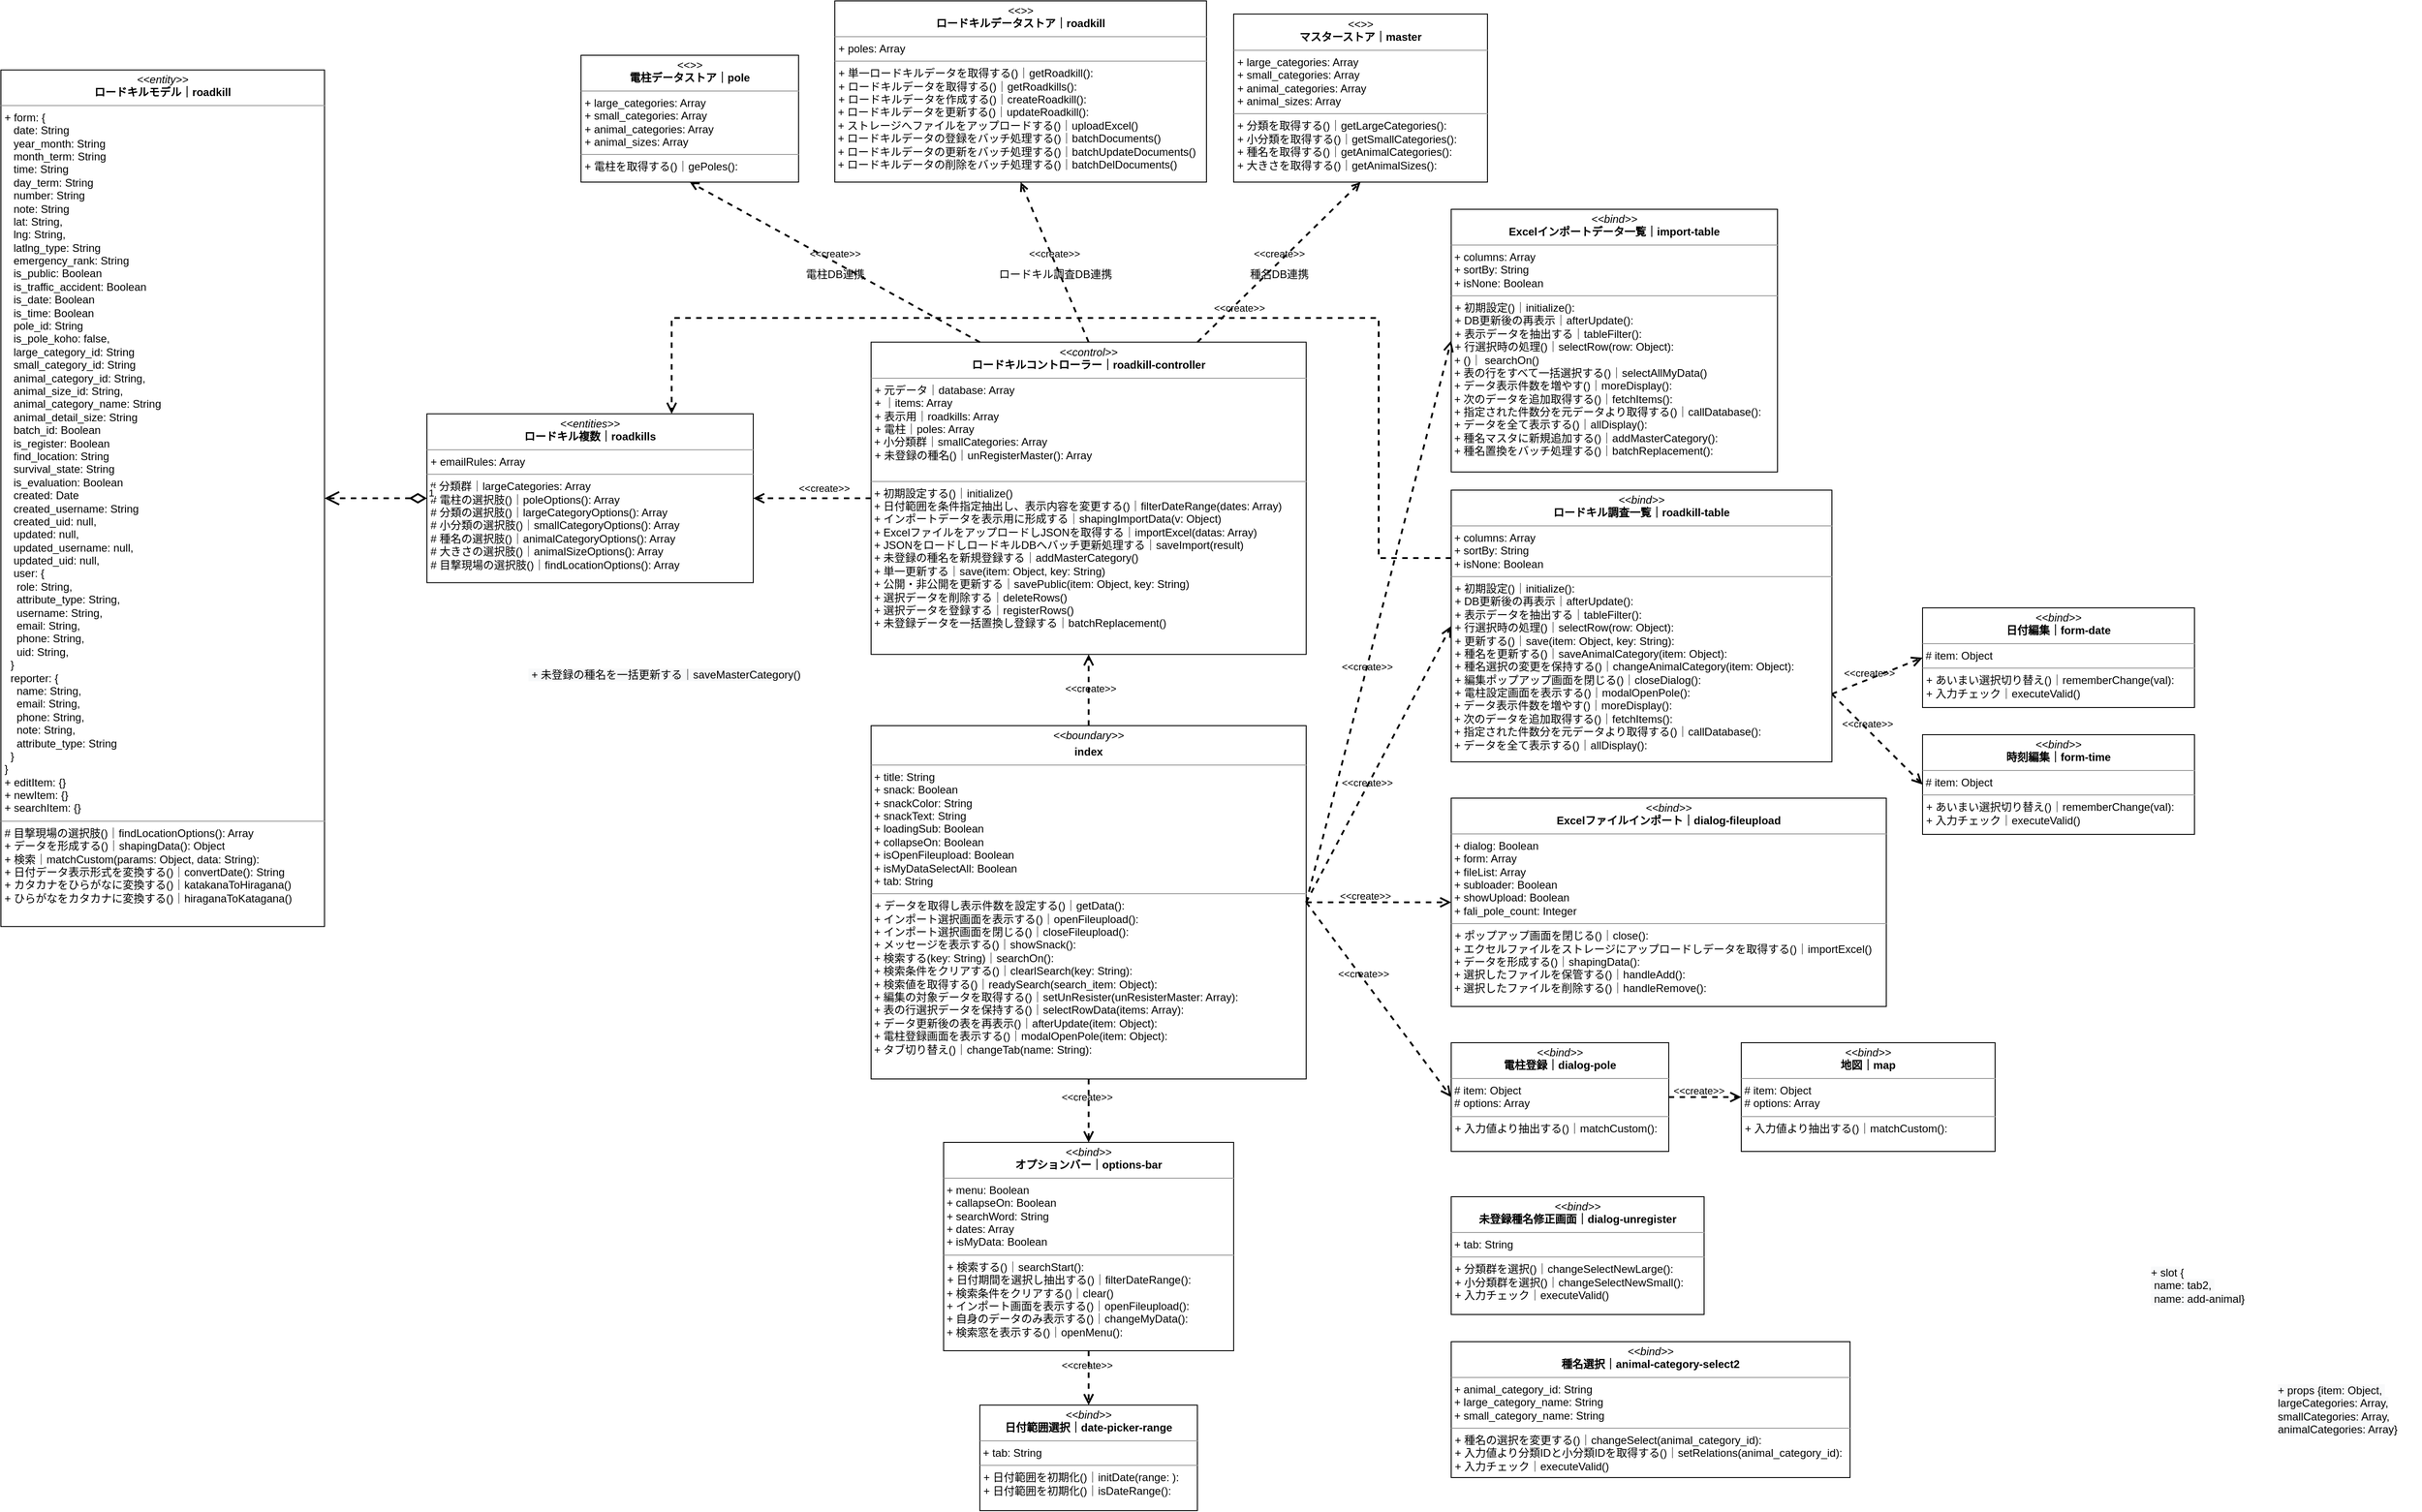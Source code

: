 <mxfile version="20.5.3" type="github">
  <diagram id="zyart6CyCgwCbj-dB3mO" name="ページ1">
    <mxGraphModel dx="2772" dy="4436" grid="1" gridSize="10" guides="1" tooltips="1" connect="1" arrows="1" fold="1" page="1" pageScale="1" pageWidth="1654" pageHeight="1169" math="0" shadow="0">
      <root>
        <mxCell id="0" />
        <mxCell id="1" parent="0" />
        <mxCell id="S_mowEQjYaKNZHytIynT-1" value="&lt;p style=&quot;margin:0px;margin-top:4px;text-align:center;&quot;&gt;&lt;i&gt;&amp;lt;&amp;lt;control&amp;gt;&amp;gt;&lt;/i&gt;&lt;br&gt;&lt;b&gt;ロードキルコントローラー｜roadkill-controller&lt;/b&gt;&lt;/p&gt;&lt;hr size=&quot;1&quot;&gt;&lt;p style=&quot;margin: 0px 0px 0px 4px;&quot;&gt;+ 元データ｜database: Array&lt;br&gt;&lt;/p&gt;&lt;p style=&quot;margin: 0px 0px 0px 4px;&quot;&gt;+ ｜items: Array&lt;br&gt;&lt;/p&gt;&lt;p style=&quot;margin: 0px 0px 0px 4px;&quot;&gt;+ 表示用｜roadkills: Array&lt;/p&gt;&lt;p style=&quot;margin: 0px 0px 0px 4px;&quot;&gt;+ 電柱｜poles: Array&lt;br&gt;&lt;/p&gt;&lt;div&gt;&lt;div&gt;&amp;nbsp;+ 小分類群｜smallCategories: Array&lt;/div&gt;&lt;/div&gt;&lt;p style=&quot;margin:0px;margin-left:4px;&quot;&gt;+ 未登録の種名()｜unRegisterMaster(): Array&lt;/p&gt;&lt;br&gt;&lt;div&gt;&lt;/div&gt;&lt;hr size=&quot;1&quot;&gt;&lt;p style=&quot;margin:0px;margin-left:4px;&quot;&gt;&lt;/p&gt;&amp;nbsp;&lt;span style=&quot;background-color: initial;&quot;&gt;+ 初期設定&lt;/span&gt;する()｜&lt;span style=&quot;background-color: initial;&quot;&gt;initialize()&lt;/span&gt;&lt;span style=&quot;background-color: initial;&quot;&gt;&lt;br&gt;&lt;/span&gt;&amp;nbsp;+ 日付範囲を条件指定抽出し、表示内容を変更する()｜&lt;span style=&quot;background-color: initial;&quot;&gt;filterDateRange(dates: Array)&lt;br&gt;&lt;/span&gt;&lt;span style=&quot;background-color: initial;&quot;&gt;&amp;nbsp;+ インポートデータを表示用に形成する｜shapingImportData(v: Object)&lt;br&gt;&lt;/span&gt;&amp;nbsp;+ ExcelファイルをアップロードしJSONを取得する｜importExcel(datas: Array)&lt;br&gt;&amp;nbsp;+ JSONをロードしロードキルDBへバッチ更新処理する｜saveImport(result)&lt;br&gt;&amp;nbsp;+ 未登録の種名を新規登録する｜addMasterCategory()&lt;br&gt;&amp;nbsp;+ 単一更新する｜save(item: Object, key: String)&lt;br&gt;&amp;nbsp;+ 公開・非公開を更新する｜savePublic(item: Object, key: String)&lt;br&gt;&amp;nbsp;+ 選択データを削除する｜deleteRows()&lt;br&gt;&amp;nbsp;+ 選択データを登録する｜registerRows()&lt;br&gt;&amp;nbsp;+ 未登録データを一括置換し登録する｜batchReplacement()" style="verticalAlign=top;align=left;overflow=fill;fontSize=12;fontFamily=Helvetica;html=1;" parent="1" vertex="1">
          <mxGeometry x="1120" y="-1903.31" width="480" height="344.63" as="geometry" />
        </mxCell>
        <mxCell id="S_mowEQjYaKNZHytIynT-2" value="&lt;p style=&quot;margin:0px;margin-top:4px;text-align:center;&quot;&gt;&lt;i&gt;&amp;lt;&amp;lt;entity&amp;gt;&amp;gt;&lt;/i&gt;&lt;br&gt;&lt;b&gt;ロードキルモデル｜roadkill&lt;/b&gt;&lt;/p&gt;&lt;hr size=&quot;1&quot;&gt;&lt;p style=&quot;margin:0px;margin-left:4px;&quot;&gt;&lt;span style=&quot;background-color: initial;&quot;&gt;+ form: {&amp;nbsp;&lt;/span&gt;&lt;br&gt;&lt;/p&gt;&lt;p style=&quot;margin:0px;margin-left:4px;&quot;&gt;&amp;nbsp; &amp;nbsp;date: String&lt;/p&gt;&lt;p style=&quot;margin:0px;margin-left:4px;&quot;&gt;&amp;nbsp; &amp;nbsp;year_month: String&lt;/p&gt;&lt;p style=&quot;margin:0px;margin-left:4px;&quot;&gt;&amp;nbsp; &amp;nbsp;month_term: String&lt;/p&gt;&lt;p style=&quot;margin:0px;margin-left:4px;&quot;&gt;&amp;nbsp; &amp;nbsp;time: String&lt;/p&gt;&lt;p style=&quot;margin:0px;margin-left:4px;&quot;&gt;&amp;nbsp; &amp;nbsp;day_term: String&lt;/p&gt;&lt;p style=&quot;margin:0px;margin-left:4px;&quot;&gt;&amp;nbsp; &amp;nbsp;number: String&lt;/p&gt;&lt;p style=&quot;margin:0px;margin-left:4px;&quot;&gt;&amp;nbsp; &amp;nbsp;note: String&lt;/p&gt;&lt;p style=&quot;margin:0px;margin-left:4px;&quot;&gt;&amp;nbsp; &amp;nbsp;lat: String,&lt;/p&gt;&lt;p style=&quot;margin:0px;margin-left:4px;&quot;&gt;&amp;nbsp; &amp;nbsp;lng: String,&lt;/p&gt;&lt;p style=&quot;margin:0px;margin-left:4px;&quot;&gt;&amp;nbsp; &amp;nbsp;latlng_type: String&lt;/p&gt;&lt;p style=&quot;margin:0px;margin-left:4px;&quot;&gt;&amp;nbsp; &amp;nbsp;emergency_rank: String&lt;/p&gt;&lt;p style=&quot;margin:0px;margin-left:4px;&quot;&gt;&amp;nbsp; &amp;nbsp;is_public: Boolean&lt;/p&gt;&lt;p style=&quot;margin:0px;margin-left:4px;&quot;&gt;&amp;nbsp; &amp;nbsp;is_traffic_accident: Boolean&lt;/p&gt;&lt;p style=&quot;margin:0px;margin-left:4px;&quot;&gt;&lt;span style=&quot;background-color: initial;&quot;&gt;&amp;nbsp; &amp;nbsp;is_date: Boolean&lt;/span&gt;&lt;br&gt;&lt;/p&gt;&lt;p style=&quot;margin:0px;margin-left:4px;&quot;&gt;&amp;nbsp; &amp;nbsp;is_time: Boolean&lt;/p&gt;&lt;p style=&quot;margin:0px;margin-left:4px;&quot;&gt;&amp;nbsp; &amp;nbsp;pole_id: String&lt;/p&gt;&lt;p style=&quot;margin:0px;margin-left:4px;&quot;&gt;&amp;nbsp; &amp;nbsp;is_pole_koho: false,&lt;/p&gt;&lt;p style=&quot;margin:0px;margin-left:4px;&quot;&gt;&amp;nbsp; &amp;nbsp;large_category_id: String&lt;/p&gt;&lt;p style=&quot;margin:0px;margin-left:4px;&quot;&gt;&amp;nbsp; &amp;nbsp;small_category_id: String&lt;/p&gt;&lt;p style=&quot;margin:0px;margin-left:4px;&quot;&gt;&amp;nbsp; &amp;nbsp;animal_category_id: String,&lt;/p&gt;&lt;p style=&quot;margin:0px;margin-left:4px;&quot;&gt;&amp;nbsp; &amp;nbsp;animal_size_id: String,&lt;/p&gt;&lt;p style=&quot;margin:0px;margin-left:4px;&quot;&gt;&amp;nbsp; &amp;nbsp;animal_category_name: String&lt;/p&gt;&lt;p style=&quot;margin:0px;margin-left:4px;&quot;&gt;&amp;nbsp; &amp;nbsp;animal_detail_size: String&lt;/p&gt;&lt;p style=&quot;margin:0px;margin-left:4px;&quot;&gt;&amp;nbsp; &amp;nbsp;batch_id: Boolean&lt;/p&gt;&lt;p style=&quot;margin:0px;margin-left:4px;&quot;&gt;&amp;nbsp; &amp;nbsp;is_register: Boolean&lt;br&gt;&lt;/p&gt;&lt;p style=&quot;margin:0px;margin-left:4px;&quot;&gt;&amp;nbsp; &amp;nbsp;find_location: String&lt;/p&gt;&lt;p style=&quot;margin:0px;margin-left:4px;&quot;&gt;&amp;nbsp; &amp;nbsp;survival_state: String&lt;/p&gt;&lt;p style=&quot;margin:0px;margin-left:4px;&quot;&gt;&amp;nbsp; &amp;nbsp;is_evaluation: Boolean&lt;/p&gt;&lt;p style=&quot;margin:0px;margin-left:4px;&quot;&gt;&amp;nbsp; &amp;nbsp;created: Date&lt;/p&gt;&lt;p style=&quot;margin:0px;margin-left:4px;&quot;&gt;&amp;nbsp; &amp;nbsp;created_username: String&lt;/p&gt;&lt;p style=&quot;margin:0px;margin-left:4px;&quot;&gt;&amp;nbsp; &amp;nbsp;created_uid: null,&lt;/p&gt;&lt;p style=&quot;margin:0px;margin-left:4px;&quot;&gt;&amp;nbsp; &amp;nbsp;updated: null,&lt;/p&gt;&lt;p style=&quot;margin:0px;margin-left:4px;&quot;&gt;&amp;nbsp; &amp;nbsp;updated_username: null,&lt;/p&gt;&lt;p style=&quot;margin:0px;margin-left:4px;&quot;&gt;&amp;nbsp; &amp;nbsp;updated_uid: null,&lt;/p&gt;&lt;p style=&quot;margin:0px;margin-left:4px;&quot;&gt;&amp;nbsp; &amp;nbsp;user: {&lt;/p&gt;&lt;p style=&quot;margin:0px;margin-left:4px;&quot;&gt;&amp;nbsp; &amp;nbsp; role: String,&lt;/p&gt;&lt;p style=&quot;margin:0px;margin-left:4px;&quot;&gt;&amp;nbsp; &amp;nbsp; attribute_type: String,&lt;/p&gt;&lt;p style=&quot;margin:0px;margin-left:4px;&quot;&gt;&amp;nbsp; &amp;nbsp; username: String,&lt;/p&gt;&lt;p style=&quot;margin:0px;margin-left:4px;&quot;&gt;&amp;nbsp; &amp;nbsp; email: String,&lt;/p&gt;&lt;p style=&quot;margin:0px;margin-left:4px;&quot;&gt;&amp;nbsp; &amp;nbsp; phone: String,&lt;/p&gt;&lt;p style=&quot;margin:0px;margin-left:4px;&quot;&gt;&amp;nbsp; &amp;nbsp; uid: String,&lt;/p&gt;&lt;p style=&quot;margin:0px;margin-left:4px;&quot;&gt;&amp;nbsp; }&lt;/p&gt;&lt;p style=&quot;margin:0px;margin-left:4px;&quot;&gt;&amp;nbsp; reporter: {&lt;/p&gt;&lt;p style=&quot;margin:0px;margin-left:4px;&quot;&gt;&amp;nbsp; &amp;nbsp; name: String,&lt;/p&gt;&lt;p style=&quot;margin:0px;margin-left:4px;&quot;&gt;&amp;nbsp; &amp;nbsp; email: String,&lt;/p&gt;&lt;p style=&quot;margin:0px;margin-left:4px;&quot;&gt;&amp;nbsp; &amp;nbsp; phone: String,&lt;/p&gt;&lt;p style=&quot;margin:0px;margin-left:4px;&quot;&gt;&amp;nbsp; &amp;nbsp; note: String,&lt;/p&gt;&lt;p style=&quot;margin:0px;margin-left:4px;&quot;&gt;&amp;nbsp; &amp;nbsp; attribute_type: String&lt;/p&gt;&lt;p style=&quot;margin:0px;margin-left:4px;&quot;&gt;&amp;nbsp; }&lt;/p&gt;&lt;p style=&quot;margin:0px;margin-left:4px;&quot;&gt;}&lt;/p&gt;&lt;p style=&quot;margin:0px;margin-left:4px;&quot;&gt;+&amp;nbsp;editItem: {}&lt;br&gt;&lt;/p&gt;&lt;p style=&quot;margin: 0px 0px 0px 4px;&quot;&gt;&lt;span style=&quot;background-color: initial;&quot;&gt;+&amp;nbsp;newItem: {}&lt;/span&gt;&lt;br&gt;&lt;/p&gt;&lt;p style=&quot;margin: 0px 0px 0px 4px;&quot;&gt;+&amp;nbsp;searchItem: {}&lt;span style=&quot;background-color: initial;&quot;&gt;&lt;br&gt;&lt;/span&gt;&lt;/p&gt;&lt;hr size=&quot;1&quot;&gt;&lt;p style=&quot;margin: 0px 0px 0px 4px;&quot;&gt;&lt;span style=&quot;background-color: initial;&quot;&gt;#&lt;/span&gt;&amp;nbsp;目撃現場の選択肢()｜findLocationOptions(): Array&lt;br&gt;&lt;/p&gt;&lt;p style=&quot;margin: 0px 0px 0px 4px;&quot;&gt;+ データを形成する()｜shapingData(): Object&lt;br&gt;&lt;/p&gt;&lt;p style=&quot;margin: 0px 0px 0px 4px;&quot;&gt;+ 検索｜matchCustom(params: Object, data: String):&amp;nbsp;&lt;/p&gt;&lt;p style=&quot;margin: 0px 0px 0px 4px;&quot;&gt;+ 日付データ表示形式を変換する()｜convertDate(): String&lt;br&gt;&lt;/p&gt;&lt;p style=&quot;margin: 0px 0px 0px 4px;&quot;&gt;+ カタカナをひらがなに変換する()｜katakanaToHiragana()&lt;/p&gt;&lt;p style=&quot;margin: 0px 0px 0px 4px;&quot;&gt;+ ひらがなをカタカナ&lt;span style=&quot;background-color: initial;&quot;&gt;に変換する()｜hiraganaToKatagana()&lt;/span&gt;&lt;/p&gt;" style="verticalAlign=top;align=left;overflow=fill;fontSize=12;fontFamily=Helvetica;html=1;" parent="1" vertex="1">
          <mxGeometry x="160" y="-2203.75" width="357" height="945.5" as="geometry" />
        </mxCell>
        <mxCell id="S_mowEQjYaKNZHytIynT-3" value="&lt;p style=&quot;margin:0px;margin-top:4px;text-align:center;&quot;&gt;&lt;i&gt;&amp;lt;&amp;lt;boundary&amp;gt;&amp;gt;&lt;/i&gt;&lt;b&gt;&lt;br&gt;&lt;/b&gt;&lt;/p&gt;&lt;p style=&quot;margin:0px;margin-top:4px;text-align:center;&quot;&gt;&lt;b&gt;index&lt;/b&gt;&lt;/p&gt;&lt;hr size=&quot;1&quot;&gt;&lt;div&gt;&lt;span style=&quot;background-color: initial;&quot;&gt;&amp;nbsp;+&lt;/span&gt;&lt;span style=&quot;background-color: initial;&quot;&gt;&amp;nbsp;&lt;/span&gt;&lt;span style=&quot;background-color: initial;&quot;&gt;title: String&lt;/span&gt;&lt;br&gt;&lt;/div&gt;&lt;div&gt;&lt;div&gt;&lt;span style=&quot;background-color: initial;&quot;&gt;&amp;nbsp;+&lt;/span&gt;&lt;span style=&quot;background-color: initial;&quot;&gt;&amp;nbsp;&lt;/span&gt;snack: Boolean&lt;/div&gt;&lt;div&gt;&lt;span style=&quot;background-color: initial;&quot;&gt;&amp;nbsp;+&lt;/span&gt;&lt;span style=&quot;background-color: initial;&quot;&gt;&amp;nbsp;&lt;/span&gt;snackColor: String&lt;/div&gt;&lt;div&gt;&lt;span style=&quot;background-color: initial;&quot;&gt;&amp;nbsp;+&lt;/span&gt;&lt;span style=&quot;background-color: initial;&quot;&gt;&amp;nbsp;&lt;/span&gt;snackText:&amp;nbsp;&lt;span style=&quot;background-color: initial;&quot;&gt;String&lt;/span&gt;&lt;/div&gt;&lt;div&gt;&lt;span style=&quot;background-color: initial;&quot;&gt;&amp;nbsp;+&lt;/span&gt;&lt;span style=&quot;background-color: initial;&quot;&gt;&amp;nbsp;&lt;/span&gt;loadingSub: Boolean&lt;/div&gt;&lt;div&gt;&lt;span style=&quot;background-color: initial;&quot;&gt;&amp;nbsp;+&lt;/span&gt;&lt;span style=&quot;background-color: initial;&quot;&gt;&amp;nbsp;&lt;/span&gt;collapseOn:&amp;nbsp;&lt;span style=&quot;background-color: initial;&quot;&gt;Boolean&lt;/span&gt;&lt;/div&gt;&lt;div&gt;&lt;span style=&quot;background-color: initial;&quot;&gt;&amp;nbsp;+&lt;/span&gt;&lt;span style=&quot;background-color: initial;&quot;&gt;&amp;nbsp;&lt;/span&gt;isOpenFileupload:&amp;nbsp;&lt;span style=&quot;background-color: initial;&quot;&gt;Boolean&lt;/span&gt;&lt;/div&gt;&lt;div&gt;&lt;span style=&quot;background-color: initial;&quot;&gt;&amp;nbsp;+&lt;/span&gt;&lt;span style=&quot;background-color: initial;&quot;&gt;&amp;nbsp;&lt;/span&gt;isMyDataSelectAll:&amp;nbsp;&lt;span style=&quot;background-color: initial;&quot;&gt;Boolean&lt;/span&gt;&lt;/div&gt;&lt;div&gt;&lt;span style=&quot;background-color: initial;&quot;&gt;&amp;nbsp;+&lt;/span&gt;&lt;span style=&quot;background-color: initial;&quot;&gt;&amp;nbsp;&lt;/span&gt;tab: String&lt;/div&gt;&lt;/div&gt;&lt;hr size=&quot;1&quot;&gt;&lt;p style=&quot;margin:0px;margin-left:4px;&quot;&gt;&lt;span style=&quot;background-color: initial;&quot;&gt;+ データを取得し表示件数を設定する()｜getData():&amp;nbsp;&lt;/span&gt;&lt;/p&gt;&amp;nbsp;+ インポート選択画面を表示する()｜openFileupload():&amp;nbsp;&lt;br&gt;&amp;nbsp;+ インポート選択画面を閉じる()｜closeFileupload():&amp;nbsp;&lt;br&gt;&amp;nbsp;+ メッセージを表示する()｜showSnack():&amp;nbsp;&lt;br&gt;&amp;nbsp;+ 検索する(key: String)｜searchOn():&amp;nbsp;&lt;br&gt;&lt;span style=&quot;&quot;&gt;&amp;nbsp;+ 検索条件をクリアする()｜clearlSearch(key: String):&amp;nbsp;&lt;/span&gt;&lt;br&gt;&amp;nbsp;+ 検索値を取得する()｜readySearch(search_item: Object):&amp;nbsp;&lt;br&gt;&amp;nbsp;+ 編集の対象データを取得する()｜setUnResister(unResisterMaster: Array):&amp;nbsp;&lt;br&gt;&amp;nbsp;+ 表の行選択データを保持する()｜selectRowData(items: Array):&lt;br&gt;&amp;nbsp;+ データ更新後の表を再表示()｜afterUpdate(item: Object):&lt;br&gt;&amp;nbsp;+ 電柱登録画面を表示する()｜modalOpenPole(item: Object):&lt;br&gt;&amp;nbsp;+ タブ切り替え()｜changeTab(name: String):" style="verticalAlign=top;align=left;overflow=fill;fontSize=12;fontFamily=Helvetica;html=1;" parent="1" vertex="1">
          <mxGeometry x="1120" y="-1480" width="480" height="390" as="geometry" />
        </mxCell>
        <mxCell id="S_mowEQjYaKNZHytIynT-4" value="&amp;lt;&amp;lt;create&amp;gt;&amp;gt;" style="endArrow=open;startArrow=none;endFill=0;startFill=0;endSize=8;html=1;verticalAlign=bottom;dashed=1;labelBackgroundColor=none;rounded=0;fontColor=#000000;sourcePerimeterSpacing=0;targetPerimeterSpacing=0;strokeWidth=2;jumpSize=6;entryX=1;entryY=0.5;entryDx=0;entryDy=0;" parent="1" source="S_mowEQjYaKNZHytIynT-1" target="S_mowEQjYaKNZHytIynT-5" edge="1">
          <mxGeometry x="-0.189" y="-2" width="160" relative="1" as="geometry">
            <mxPoint x="-70" y="-1305.5" as="sourcePoint" />
            <mxPoint x="-140" y="-1305.5" as="targetPoint" />
            <mxPoint as="offset" />
          </mxGeometry>
        </mxCell>
        <mxCell id="S_mowEQjYaKNZHytIynT-5" value="&lt;p style=&quot;margin:0px;margin-top:4px;text-align:center;&quot;&gt;&lt;i&gt;&amp;lt;&amp;lt;entities&amp;gt;&amp;gt;&lt;/i&gt;&lt;br&gt;&lt;b&gt;ロードキル複数｜roadkills&lt;/b&gt;&lt;br&gt;&lt;/p&gt;&lt;hr size=&quot;1&quot;&gt;&lt;p style=&quot;margin:0px;margin-left:4px;&quot;&gt;+ emailRules: Array&lt;/p&gt;&lt;hr size=&quot;1&quot;&gt;&lt;div&gt;&amp;nbsp;#&amp;nbsp;分類群｜largeCategories: Array&lt;br&gt;&lt;/div&gt;&lt;div&gt;&lt;p style=&quot;margin: 0px 0px 0px 4px;&quot;&gt;# 電柱の選択肢()｜poleOptions(): Array&lt;br&gt;&lt;/p&gt;&lt;p style=&quot;margin: 0px 0px 0px 4px;&quot;&gt;&lt;span style=&quot;background-color: initial;&quot;&gt;#&lt;/span&gt;&amp;nbsp;分類の選択肢()｜largeCategoryOptions(): Array&lt;br&gt;&lt;/p&gt;&lt;p style=&quot;margin: 0px 0px 0px 4px;&quot;&gt;&lt;span style=&quot;background-color: initial;&quot;&gt;#&lt;/span&gt;&amp;nbsp;小分類の選択肢()｜smallCategoryOptions(): Array&lt;br&gt;&lt;/p&gt;&lt;p style=&quot;margin: 0px 0px 0px 4px;&quot;&gt;&lt;span style=&quot;background-color: initial;&quot;&gt;#&lt;/span&gt;&amp;nbsp;種名の選択肢()｜animalCategoryOptions(): Array&lt;br&gt;&lt;/p&gt;&lt;p style=&quot;margin: 0px 0px 0px 4px;&quot;&gt;&lt;span style=&quot;background-color: initial;&quot;&gt;#&lt;/span&gt;&amp;nbsp;大きさの選択肢()｜animalSizeOptions(): Array&lt;br&gt;&lt;/p&gt;&lt;p style=&quot;margin: 0px 0px 0px 4px;&quot;&gt;&lt;span style=&quot;background-color: initial;&quot;&gt;#&lt;/span&gt;&amp;nbsp;目撃現場の選択肢()｜findLocationOptions(): Array&lt;/p&gt;&lt;/div&gt;" style="verticalAlign=top;align=left;overflow=fill;fontSize=12;fontFamily=Helvetica;html=1;fontColor=#000000;" parent="1" vertex="1">
          <mxGeometry x="630" y="-1824.19" width="360" height="186.38" as="geometry" />
        </mxCell>
        <mxCell id="S_mowEQjYaKNZHytIynT-6" value="&lt;p style=&quot;margin:0px;margin-top:4px;text-align:center;&quot;&gt;&lt;i&gt;&amp;lt;&amp;lt;bind&amp;gt;&amp;gt;&lt;/i&gt;&lt;br&gt;&lt;b&gt;ロードキル調査一覧｜roadkill-table&lt;/b&gt;&lt;/p&gt;&lt;hr size=&quot;1&quot;&gt;&lt;div&gt;&lt;span style=&quot;background-color: initial;&quot;&gt;&amp;nbsp;+ columns: Array&lt;/span&gt;&lt;br&gt;&lt;/div&gt;&lt;div&gt;&amp;nbsp;+ sortBy: String&lt;/div&gt;&lt;div&gt;&lt;span style=&quot;background-color: initial;&quot;&gt;&amp;nbsp;+ isNone: Boolean&lt;/span&gt;&lt;/div&gt;&lt;hr size=&quot;1&quot;&gt;&lt;p style=&quot;margin:0px;margin-left:4px;&quot;&gt;&lt;span style=&quot;background-color: initial;&quot;&gt;+ 初期設定()｜initialize():&amp;nbsp;&lt;/span&gt;&lt;/p&gt;&lt;p style=&quot;margin:0px;margin-left:4px;&quot;&gt;&lt;span style=&quot;background-color: initial;&quot;&gt;+ DB更新後の再表示｜afterUpdate():&lt;/span&gt;&lt;/p&gt;&lt;p style=&quot;margin:0px;margin-left:4px;&quot;&gt;&lt;span style=&quot;background-color: initial;&quot;&gt;+ 表示データを抽出する｜tableFilter():&lt;/span&gt;&lt;/p&gt;&lt;p style=&quot;margin:0px;margin-left:4px;&quot;&gt;+ 行選択時の処理()｜selectRow(row: Object):&lt;br&gt;+ 更新する()｜save(item: Object, key: String):&amp;nbsp;&lt;/p&gt;&lt;p style=&quot;margin:0px;margin-left:4px;&quot;&gt;+ 種名を更新する()｜saveAnimalCategory(item: Object):&amp;nbsp;&lt;br&gt;&lt;/p&gt;&lt;p style=&quot;margin:0px;margin-left:4px;&quot;&gt;+ 種名選択の変更を保持する()｜changeAnimalCategory(item: Object):&amp;nbsp;&lt;br&gt;&lt;/p&gt;&lt;p style=&quot;margin:0px;margin-left:4px;&quot;&gt;+ 編集ポップアップ画面を閉じる()｜closeDialog():&lt;br&gt;&lt;/p&gt;&lt;p style=&quot;margin:0px;margin-left:4px;&quot;&gt;+ 電柱設定画面を表示する()｜modalOpenPole():&lt;br&gt;&lt;/p&gt;&amp;nbsp;+ データ表示件数を増やす()｜moreDisplay():&lt;br&gt;&amp;nbsp;+ 次のデータを追加取得する()｜fetchItems():&amp;nbsp;&lt;br&gt;&amp;nbsp;+ 指定された件数分を元データより取得する()｜callDatabase():&lt;br&gt;&amp;nbsp;+ データを全て表示する()｜allDisplay():&amp;nbsp;" style="verticalAlign=top;align=left;overflow=fill;fontSize=12;fontFamily=Helvetica;html=1;" parent="1" vertex="1">
          <mxGeometry x="1760" y="-1740" width="420" height="300" as="geometry" />
        </mxCell>
        <mxCell id="S_mowEQjYaKNZHytIynT-7" value="&lt;p style=&quot;margin:0px;margin-top:4px;text-align:center;&quot;&gt;&lt;i&gt;&amp;lt;&amp;lt;&amp;gt;&amp;gt;&lt;/i&gt;&lt;br&gt;&lt;b&gt;ロードキルデータストア｜roadkill&lt;/b&gt;&lt;br&gt;&lt;/p&gt;&lt;hr size=&quot;1&quot;&gt;&lt;p style=&quot;margin:0px;margin-left:4px;&quot;&gt;+ poles: Array&lt;/p&gt;&lt;hr size=&quot;1&quot;&gt;&lt;p style=&quot;margin:0px;margin-left:4px;&quot;&gt;&lt;span style=&quot;background-color: initial;&quot;&gt;+ 単一ロードキルデータを取得する()｜getRoadkill():&lt;/span&gt;&lt;/p&gt;&lt;p style=&quot;margin:0px;margin-left:4px;&quot;&gt;+ ロードキルデータを取得する()｜getRoadkills():&lt;span style=&quot;background-color: initial;&quot;&gt;&lt;br&gt;&lt;/span&gt;&lt;/p&gt;&lt;p style=&quot;margin:0px;margin-left:4px;&quot;&gt;+ ロードキルデータを作成する()｜createRoadkill():&lt;/p&gt;&amp;nbsp;+&amp;nbsp;ロードキルデータを更新する()｜updateRoadkill():&lt;br&gt;&amp;nbsp;+ ストレージへファイルをアップロードする()｜uploadExcel()&lt;br&gt;&amp;nbsp;+ ロードキルデータの登録をバッチ処理する()｜batchDocuments()&lt;br&gt;&amp;nbsp;+ ロードキルデータの更新をバッチ処理する()｜batchUpdateDocuments()&lt;br&gt;&amp;nbsp;+ ロードキルデータの削除をバッチ処理する()｜batchDelDocuments()" style="verticalAlign=top;align=left;overflow=fill;fontSize=12;fontFamily=Helvetica;html=1;fontColor=#000000;" parent="1" vertex="1">
          <mxGeometry x="1080" y="-2280" width="410" height="200" as="geometry" />
        </mxCell>
        <mxCell id="S_mowEQjYaKNZHytIynT-9" value="&lt;p style=&quot;margin:0px;margin-top:4px;text-align:center;&quot;&gt;&lt;i&gt;&amp;lt;&amp;lt;bind&amp;gt;&amp;gt;&lt;/i&gt;&lt;br&gt;&lt;b&gt;Excelファイルインポート｜dialog-fileupload&lt;/b&gt;&lt;/p&gt;&lt;hr size=&quot;1&quot;&gt;&lt;div&gt;&amp;nbsp;+ dialog: Boolean&lt;br&gt;&lt;/div&gt;&lt;div&gt;&amp;nbsp;+ form: Array&lt;/div&gt;&lt;div&gt;&amp;nbsp;+ fileList: Array&amp;nbsp;&lt;/div&gt;&lt;div&gt;&lt;span style=&quot;background-color: initial;&quot;&gt;&amp;nbsp;+ subloader: Boolean&lt;/span&gt;&lt;br&gt;&lt;/div&gt;&lt;div&gt;&lt;span style=&quot;background-color: initial;&quot;&gt;&amp;nbsp;+ showUpload: Boolean&lt;/span&gt;&lt;br&gt;&lt;/div&gt;&lt;div&gt;&amp;nbsp;+ fali_pole_count: Integer&lt;/div&gt;&lt;hr size=&quot;1&quot;&gt;&lt;p style=&quot;margin:0px;margin-left:4px;&quot;&gt;&lt;span style=&quot;background-color: initial;&quot;&gt;+ ポップアップ画面を閉じる()｜close():&amp;nbsp;&lt;/span&gt;&lt;/p&gt;&amp;nbsp;+ エクセルファイルをストレージにアップロードしデータを取得する()｜importExcel()&lt;br&gt;&amp;nbsp;+ データを形成する()｜shapingData():&amp;nbsp;&lt;br&gt;&amp;nbsp;+ 選択したファイルを保管する()｜handleAdd():&amp;nbsp;&lt;br&gt;&amp;nbsp;+ 選択したファイルを削除する()｜handleRemove():&amp;nbsp;" style="verticalAlign=top;align=left;overflow=fill;fontSize=12;fontFamily=Helvetica;html=1;" parent="1" vertex="1">
          <mxGeometry x="1760" y="-1400" width="480" height="230" as="geometry" />
        </mxCell>
        <mxCell id="tRx8zdkAiEcFHVcpoWSq-1" value="&lt;p style=&quot;margin:0px;margin-top:4px;text-align:center;&quot;&gt;&lt;i&gt;&amp;lt;&amp;lt;bind&amp;gt;&amp;gt;&lt;/i&gt;&lt;br&gt;&lt;b&gt;オプションバー｜options-bar&lt;/b&gt;&lt;/p&gt;&lt;hr size=&quot;1&quot;&gt;&lt;div&gt;&amp;nbsp;+ menu: Boolean&lt;span style=&quot;background-color: initial;&quot;&gt;&lt;br&gt;&lt;/span&gt;&lt;/div&gt;&lt;div&gt;&lt;span style=&quot;background-color: initial;&quot;&gt;&amp;nbsp;+ callapseOn: Boolean&lt;/span&gt;&lt;/div&gt;&lt;div&gt;&lt;span style=&quot;background-color: initial;&quot;&gt;&amp;nbsp;+ searchWord: String&lt;/span&gt;&lt;/div&gt;&lt;div&gt;&lt;span style=&quot;background-color: initial;&quot;&gt;&amp;nbsp;+ dates: Array&lt;/span&gt;&lt;/div&gt;&lt;div&gt;&amp;nbsp;+ isMyData: Boolean&lt;span style=&quot;background-color: initial;&quot;&gt;&lt;br&gt;&lt;/span&gt;&lt;/div&gt;&lt;hr size=&quot;1&quot;&gt;&lt;p style=&quot;margin:0px;margin-left:4px;&quot;&gt;&lt;span style=&quot;background-color: initial;&quot;&gt;+ 検索する()｜searchStart():&amp;nbsp;&lt;/span&gt;&lt;/p&gt;&lt;p style=&quot;margin:0px;margin-left:4px;&quot;&gt;+ 日付期間を選択し抽出する()｜filterDateRange():&amp;nbsp;&lt;br&gt;&lt;/p&gt;&amp;nbsp;+ 検索条件をクリアする()｜clear()&lt;br&gt;&amp;nbsp;+ インポート画面を表示する()｜openFileupload():&lt;br&gt;&amp;nbsp;+ 自身のデータのみ表示する()｜changeMyData():&lt;br&gt;&amp;nbsp;+ 検索窓を表示する()｜openMenu():&lt;span style=&quot;background-color: initial;&quot;&gt;&lt;br&gt;&lt;/span&gt;" style="verticalAlign=top;align=left;overflow=fill;fontSize=12;fontFamily=Helvetica;html=1;" parent="1" vertex="1">
          <mxGeometry x="1200" y="-1020" width="320" height="230" as="geometry" />
        </mxCell>
        <mxCell id="tRx8zdkAiEcFHVcpoWSq-2" value="&lt;p style=&quot;margin:0px;margin-top:4px;text-align:center;&quot;&gt;&lt;i&gt;&amp;lt;&amp;lt;bind&amp;gt;&amp;gt;&lt;/i&gt;&lt;br&gt;&lt;b&gt;種名選択｜animal-category-select2&lt;/b&gt;&lt;/p&gt;&lt;hr size=&quot;1&quot;&gt;&lt;div&gt;&lt;span style=&quot;background-color: initial;&quot;&gt;&amp;nbsp;+ animal_category_id: String&lt;/span&gt;&lt;/div&gt;&lt;div&gt;&amp;nbsp;+ large_category_name: String&lt;br&gt;&lt;/div&gt;&lt;div&gt;&amp;nbsp;+ small_category_name: String&lt;br&gt;&lt;/div&gt;&lt;hr size=&quot;1&quot;&gt;&lt;p style=&quot;margin:0px;margin-left:4px;&quot;&gt;&lt;span style=&quot;background-color: initial;&quot;&gt;+ 種名の選択を変更する()｜changeSelect(animal_category_id):&amp;nbsp;&lt;/span&gt;&lt;/p&gt;&lt;p style=&quot;margin:0px;margin-left:4px;&quot;&gt;+ 入力値より分類IDと小分類IDを取得する()｜setRelations(animal_category_id):&amp;nbsp;&lt;span style=&quot;background-color: initial;&quot;&gt;&lt;br&gt;&lt;/span&gt;&lt;/p&gt;&lt;p style=&quot;margin:0px;margin-left:4px;&quot;&gt;+ 入力チェック｜executeValid()&lt;br&gt;&lt;/p&gt;" style="verticalAlign=top;align=left;overflow=fill;fontSize=12;fontFamily=Helvetica;html=1;" parent="1" vertex="1">
          <mxGeometry x="1760" y="-800" width="440" height="150" as="geometry" />
        </mxCell>
        <mxCell id="Y2dZn6hwQQGVv2xvkYA9-1" value="&lt;p style=&quot;margin:0px;margin-top:4px;text-align:center;&quot;&gt;&lt;i&gt;&amp;lt;&amp;lt;bind&amp;gt;&amp;gt;&lt;/i&gt;&lt;br&gt;&lt;b&gt;電柱登録｜dialog-pole&lt;/b&gt;&lt;/p&gt;&lt;hr size=&quot;1&quot;&gt;&lt;div&gt;&lt;span style=&quot;background-color: initial;&quot;&gt;&amp;nbsp;# item: Object&lt;/span&gt;&lt;/div&gt;&lt;div&gt;&lt;span style=&quot;background-color: initial;&quot;&gt;&amp;nbsp;# options: Array&lt;/span&gt;&lt;/div&gt;&lt;hr size=&quot;1&quot;&gt;&lt;p style=&quot;margin:0px;margin-left:4px;&quot;&gt;&lt;span style=&quot;background-color: initial;&quot;&gt;+ 入力値より抽出する()｜matchCustom():&amp;nbsp;&lt;/span&gt;&lt;/p&gt;" style="verticalAlign=top;align=left;overflow=fill;fontSize=12;fontFamily=Helvetica;html=1;" parent="1" vertex="1">
          <mxGeometry x="1760" y="-1130" width="240" height="120" as="geometry" />
        </mxCell>
        <mxCell id="Y2dZn6hwQQGVv2xvkYA9-2" value="&lt;p style=&quot;margin:0px;margin-top:4px;text-align:center;&quot;&gt;&lt;i&gt;&amp;lt;&amp;lt;bind&amp;gt;&amp;gt;&lt;/i&gt;&lt;br&gt;&lt;b&gt;地図｜map&lt;/b&gt;&lt;/p&gt;&lt;hr size=&quot;1&quot;&gt;&lt;div&gt;&lt;span style=&quot;background-color: initial;&quot;&gt;&amp;nbsp;# item: Object&lt;/span&gt;&lt;/div&gt;&lt;div&gt;&lt;span style=&quot;background-color: initial;&quot;&gt;&amp;nbsp;# options: Array&lt;/span&gt;&lt;/div&gt;&lt;hr size=&quot;1&quot;&gt;&lt;p style=&quot;margin:0px;margin-left:4px;&quot;&gt;&lt;span style=&quot;background-color: initial;&quot;&gt;+ 入力値より抽出する()｜matchCustom():&amp;nbsp;&lt;/span&gt;&lt;/p&gt;" style="verticalAlign=top;align=left;overflow=fill;fontSize=12;fontFamily=Helvetica;html=1;" parent="1" vertex="1">
          <mxGeometry x="2080" y="-1130" width="280" height="120" as="geometry" />
        </mxCell>
        <mxCell id="Y2dZn6hwQQGVv2xvkYA9-3" value="&amp;lt;&amp;lt;create&amp;gt;&amp;gt;" style="endArrow=open;startArrow=none;endFill=0;startFill=0;endSize=8;html=1;verticalAlign=bottom;dashed=1;labelBackgroundColor=none;rounded=0;fontColor=#000000;sourcePerimeterSpacing=0;targetPerimeterSpacing=0;strokeWidth=2;jumpSize=6;entryX=0;entryY=0.5;entryDx=0;entryDy=0;" parent="1" source="Y2dZn6hwQQGVv2xvkYA9-1" target="Y2dZn6hwQQGVv2xvkYA9-2" edge="1">
          <mxGeometry x="-0.189" y="-2" width="160" relative="1" as="geometry">
            <mxPoint x="2330" y="-1950" as="sourcePoint" />
            <mxPoint x="1100" y="-1684.0" as="targetPoint" />
            <mxPoint as="offset" />
          </mxGeometry>
        </mxCell>
        <mxCell id="Y2dZn6hwQQGVv2xvkYA9-4" value="&lt;p style=&quot;margin:0px;margin-top:4px;text-align:center;&quot;&gt;&lt;i&gt;&amp;lt;&amp;lt;bind&amp;gt;&amp;gt;&lt;/i&gt;&lt;br&gt;&lt;b&gt;日付編集｜form-date&lt;/b&gt;&lt;/p&gt;&lt;hr size=&quot;1&quot;&gt;&lt;div&gt;&lt;span style=&quot;background-color: initial;&quot;&gt;&amp;nbsp;# item: Object&lt;/span&gt;&lt;/div&gt;&lt;hr size=&quot;1&quot;&gt;&lt;p style=&quot;margin:0px;margin-left:4px;&quot;&gt;&lt;span style=&quot;background-color: initial;&quot;&gt;+ あいまい選択切り替え()｜rememberChange(val):&amp;nbsp;&lt;/span&gt;&lt;/p&gt;&lt;p style=&quot;margin:0px;margin-left:4px;&quot;&gt;&lt;span style=&quot;background-color: initial;&quot;&gt;+ 入力チェック｜executeValid()&lt;br&gt;&lt;/span&gt;&lt;/p&gt;&lt;p style=&quot;margin:0px;margin-left:4px;&quot;&gt;&lt;br&gt;&lt;/p&gt;" style="verticalAlign=top;align=left;overflow=fill;fontSize=12;fontFamily=Helvetica;html=1;" parent="1" vertex="1">
          <mxGeometry x="2280" y="-1610" width="300" height="110" as="geometry" />
        </mxCell>
        <mxCell id="Y2dZn6hwQQGVv2xvkYA9-6" value="&lt;p style=&quot;margin:0px;margin-top:4px;text-align:center;&quot;&gt;&lt;i&gt;&amp;lt;&amp;lt;bind&amp;gt;&amp;gt;&lt;/i&gt;&lt;br&gt;&lt;b&gt;時刻編集｜form-time&lt;/b&gt;&lt;/p&gt;&lt;hr size=&quot;1&quot;&gt;&lt;div&gt;&lt;span style=&quot;background-color: initial;&quot;&gt;&amp;nbsp;# item: Object&lt;/span&gt;&lt;/div&gt;&lt;hr size=&quot;1&quot;&gt;&lt;p style=&quot;margin:0px;margin-left:4px;&quot;&gt;&lt;span style=&quot;background-color: initial;&quot;&gt;+ あいまい選択切り替え()｜rememberChange(val):&amp;nbsp;&lt;/span&gt;&lt;/p&gt;&lt;p style=&quot;margin:0px;margin-left:4px;&quot;&gt;+ 入力チェック｜executeValid()&lt;br&gt;&lt;/p&gt;" style="verticalAlign=top;align=left;overflow=fill;fontSize=12;fontFamily=Helvetica;html=1;" parent="1" vertex="1">
          <mxGeometry x="2280" y="-1470" width="300" height="110" as="geometry" />
        </mxCell>
        <mxCell id="Y2dZn6hwQQGVv2xvkYA9-7" value="&lt;p style=&quot;margin:0px;margin-top:4px;text-align:center;&quot;&gt;&lt;i&gt;&amp;lt;&amp;lt;bind&amp;gt;&amp;gt;&lt;/i&gt;&lt;br&gt;&lt;b&gt;Excelインポートデータ一覧｜import-table&lt;/b&gt;&lt;/p&gt;&lt;hr size=&quot;1&quot;&gt;&lt;div&gt;&lt;span style=&quot;background-color: initial;&quot;&gt;&amp;nbsp;+ columns: Array&lt;/span&gt;&lt;br&gt;&lt;/div&gt;&lt;div&gt;&amp;nbsp;+ sortBy: String&lt;/div&gt;&lt;div&gt;&lt;span style=&quot;background-color: initial;&quot;&gt;&amp;nbsp;+ isNone: Boolean&lt;/span&gt;&lt;/div&gt;&lt;hr size=&quot;1&quot;&gt;&lt;p style=&quot;margin:0px;margin-left:4px;&quot;&gt;&lt;span style=&quot;background-color: initial;&quot;&gt;+ 初期設定()｜initialize():&amp;nbsp;&lt;/span&gt;&lt;/p&gt;&lt;p style=&quot;margin:0px;margin-left:4px;&quot;&gt;&lt;span style=&quot;background-color: initial;&quot;&gt;+ DB更新後の再表示｜afterUpdate():&lt;/span&gt;&lt;/p&gt;&lt;p style=&quot;margin:0px;margin-left:4px;&quot;&gt;&lt;span style=&quot;background-color: initial;&quot;&gt;+ 表示データを抽出する｜tableFilter():&lt;/span&gt;&lt;/p&gt;&lt;p style=&quot;margin:0px;margin-left:4px;&quot;&gt;+ 行選択時の処理()｜selectRow(row: Object):&amp;nbsp;&lt;span style=&quot;background-color: initial;&quot;&gt;&lt;br&gt;&lt;/span&gt;&lt;/p&gt;&amp;nbsp;+ ()｜ searchOn()&lt;br&gt;&amp;nbsp;&lt;span style=&quot;background-color: initial;&quot;&gt;+ 表の行をすべて一括選択&lt;/span&gt;する()｜&lt;span style=&quot;background-color: initial;&quot;&gt;selectAllMyData()&lt;br&gt;&lt;/span&gt;&amp;nbsp;+ データ表示件数を増やす()｜moreDisplay():&lt;br&gt;&amp;nbsp;+ 次のデータを追加取得する()｜fetchItems():&amp;nbsp;&lt;br&gt;&amp;nbsp;+ 指定された件数分を元データより取得する()｜callDatabase():&lt;br&gt;&amp;nbsp;+ データを全て表示する()｜allDisplay():&amp;nbsp;&lt;br&gt;&amp;nbsp;+ 種名マスタに新規追加する()｜addMasterCategory():&lt;br&gt;&amp;nbsp;+ 種名置換をバッチ処理する()｜batchReplacement():&amp;nbsp;" style="verticalAlign=top;align=left;overflow=fill;fontSize=12;fontFamily=Helvetica;html=1;" parent="1" vertex="1">
          <mxGeometry x="1760" y="-2050" width="360" height="290" as="geometry" />
        </mxCell>
        <mxCell id="Y2dZn6hwQQGVv2xvkYA9-8" value="&lt;p style=&quot;margin:0px;margin-top:4px;text-align:center;&quot;&gt;&lt;i&gt;&amp;lt;&amp;lt;bind&amp;gt;&amp;gt;&lt;/i&gt;&lt;br&gt;&lt;b&gt;未登録種名修正画面｜dialog-unregister&lt;/b&gt;&lt;br&gt;&lt;/p&gt;&lt;hr size=&quot;1&quot;&gt;&lt;div&gt;&lt;span style=&quot;background-color: initial;&quot;&gt;&amp;nbsp;+&lt;/span&gt;&lt;span style=&quot;background-color: initial;&quot;&gt;&amp;nbsp;&lt;/span&gt;&lt;span style=&quot;background-color: initial;&quot;&gt;tab: String&lt;/span&gt;&lt;br&gt;&lt;/div&gt;&lt;hr size=&quot;1&quot;&gt;&lt;p style=&quot;margin:0px;margin-left:4px;&quot;&gt;+ 分類群を選択()｜changeSelectNewLarge():&lt;br&gt;+ 小分類群を選択()｜changeSelectNewSmall():&lt;/p&gt;&lt;p style=&quot;margin:0px;margin-left:4px;&quot;&gt;+ 入力チェック｜executeValid()&lt;br&gt;&lt;/p&gt;" style="verticalAlign=top;align=left;overflow=fill;fontSize=12;fontFamily=Helvetica;html=1;" parent="1" vertex="1">
          <mxGeometry x="1760" y="-960" width="279" height="130" as="geometry" />
        </mxCell>
        <mxCell id="Y2dZn6hwQQGVv2xvkYA9-11" value="&amp;lt;&amp;lt;create&amp;gt;&amp;gt;" style="endArrow=open;startArrow=none;endFill=0;startFill=0;endSize=8;html=1;verticalAlign=bottom;dashed=1;labelBackgroundColor=none;rounded=0;fontColor=#000000;sourcePerimeterSpacing=0;targetPerimeterSpacing=0;strokeWidth=2;jumpSize=6;entryX=0;entryY=0.5;entryDx=0;entryDy=0;exitX=1;exitY=0.75;exitDx=0;exitDy=0;" parent="1" source="S_mowEQjYaKNZHytIynT-6" target="Y2dZn6hwQQGVv2xvkYA9-4" edge="1">
          <mxGeometry x="-0.189" y="-2" width="160" relative="1" as="geometry">
            <mxPoint x="2130.0" y="-1310" as="sourcePoint" />
            <mxPoint x="2290.0" y="-1310" as="targetPoint" />
            <mxPoint as="offset" />
          </mxGeometry>
        </mxCell>
        <mxCell id="Y2dZn6hwQQGVv2xvkYA9-12" value="&amp;lt;&amp;lt;create&amp;gt;&amp;gt;" style="endArrow=open;startArrow=none;endFill=0;startFill=0;endSize=8;html=1;verticalAlign=bottom;dashed=1;labelBackgroundColor=none;rounded=0;fontColor=#000000;sourcePerimeterSpacing=0;targetPerimeterSpacing=0;strokeWidth=2;jumpSize=6;entryX=0;entryY=0.5;entryDx=0;entryDy=0;exitX=1;exitY=0.75;exitDx=0;exitDy=0;" parent="1" source="S_mowEQjYaKNZHytIynT-6" target="Y2dZn6hwQQGVv2xvkYA9-6" edge="1">
          <mxGeometry x="-0.189" y="-2" width="160" relative="1" as="geometry">
            <mxPoint x="2120" y="-1090" as="sourcePoint" />
            <mxPoint x="2291" y="-1135" as="targetPoint" />
            <mxPoint as="offset" />
          </mxGeometry>
        </mxCell>
        <mxCell id="Y2dZn6hwQQGVv2xvkYA9-16" value="&amp;lt;&amp;lt;create&amp;gt;&amp;gt;" style="endArrow=open;startArrow=none;endFill=0;startFill=0;endSize=8;html=1;verticalAlign=bottom;dashed=1;labelBackgroundColor=none;rounded=0;fontColor=#000000;sourcePerimeterSpacing=0;targetPerimeterSpacing=0;strokeWidth=2;jumpSize=6;exitX=0.5;exitY=0;exitDx=0;exitDy=0;" parent="1" source="S_mowEQjYaKNZHytIynT-3" target="S_mowEQjYaKNZHytIynT-1" edge="1">
          <mxGeometry x="-0.189" y="-2" width="160" relative="1" as="geometry">
            <mxPoint x="1130" y="-1721.297" as="sourcePoint" />
            <mxPoint x="1010" y="-1721.005" as="targetPoint" />
            <mxPoint as="offset" />
          </mxGeometry>
        </mxCell>
        <mxCell id="Y2dZn6hwQQGVv2xvkYA9-17" value="&lt;p style=&quot;margin:0px;margin-top:4px;text-align:center;&quot;&gt;&lt;i&gt;&amp;lt;&amp;lt;&amp;gt;&amp;gt;&lt;/i&gt;&lt;br&gt;&lt;b&gt;マスターストア｜master&lt;/b&gt;&lt;br&gt;&lt;/p&gt;&lt;hr size=&quot;1&quot;&gt;&lt;p style=&quot;margin:0px;margin-left:4px;&quot;&gt;+ large_categories: Array&lt;/p&gt;&lt;p style=&quot;margin:0px;margin-left:4px;&quot;&gt;+ small_categories: Array&lt;br&gt;&lt;/p&gt;&lt;p style=&quot;margin:0px;margin-left:4px;&quot;&gt;+ animal_categories: Array&lt;/p&gt;&lt;p style=&quot;margin:0px;margin-left:4px;&quot;&gt;+ animal_sizes: Array&lt;br&gt;&lt;/p&gt;&lt;hr size=&quot;1&quot;&gt;&lt;p style=&quot;margin:0px;margin-left:4px;&quot;&gt;&lt;span style=&quot;background-color: initial;&quot;&gt;+ 分類を取得する()｜getLargeCategories():&lt;/span&gt;&lt;/p&gt;&lt;p style=&quot;margin:0px;margin-left:4px;&quot;&gt;+ 小分類を取得する()｜getSmallCategories():&lt;/p&gt;&lt;p style=&quot;margin:0px;margin-left:4px;&quot;&gt;+ 種名を取得する()｜getAnimalCategories():&lt;/p&gt;&lt;p style=&quot;margin:0px;margin-left:4px;&quot;&gt;+ 大きさを取得する()｜getAnimalSizes():&lt;br&gt;&lt;/p&gt;" style="verticalAlign=top;align=left;overflow=fill;fontSize=12;fontFamily=Helvetica;html=1;fontColor=#000000;" parent="1" vertex="1">
          <mxGeometry x="1520" y="-2265.5" width="280" height="185.5" as="geometry" />
        </mxCell>
        <mxCell id="Y2dZn6hwQQGVv2xvkYA9-18" value="&lt;p style=&quot;margin:0px;margin-top:4px;text-align:center;&quot;&gt;&lt;i&gt;&amp;lt;&amp;lt;&amp;gt;&amp;gt;&lt;/i&gt;&lt;br&gt;&lt;b&gt;電柱データストア｜pole&lt;/b&gt;&lt;br&gt;&lt;/p&gt;&lt;hr size=&quot;1&quot;&gt;&lt;p style=&quot;margin:0px;margin-left:4px;&quot;&gt;+ large_categories: Array&lt;/p&gt;&lt;p style=&quot;margin:0px;margin-left:4px;&quot;&gt;+ small_categories: Array&lt;br&gt;&lt;/p&gt;&lt;p style=&quot;margin:0px;margin-left:4px;&quot;&gt;+ animal_categories: Array&lt;/p&gt;&lt;p style=&quot;margin:0px;margin-left:4px;&quot;&gt;+ animal_sizes: Array&lt;br&gt;&lt;/p&gt;&lt;hr size=&quot;1&quot;&gt;&lt;p style=&quot;margin:0px;margin-left:4px;&quot;&gt;&lt;span style=&quot;background-color: initial;&quot;&gt;+ 電柱を取得する()｜gePoles():&amp;nbsp;&lt;/span&gt;&lt;/p&gt;&lt;span style=&quot;color: rgba(0, 0, 0, 0); font-family: monospace; font-size: 0px;&quot;&gt;%3CmxGraphModel%3E%3Croot%3E%3CmxCell%20id%3D%220%22%2F%3E%3CmxCell%20id%3D%221%22%20parent%3D%220%22%2F%3E%3CmxCell%20id%3D%222%22%20value%3D%22%26amp%3Blt%3B%26amp%3Blt%3Bcreate%26amp%3Bgt%3B%26amp%3Bgt%3B%22%20style%3D%22endArrow%3Dopen%3Bhtml%3D1%3Brounded%3D0%3Balign%3Dcenter%3BverticalAlign%3Dbottom%3Bdashed%3D1%3BendFill%3D0%3BlabelBackgroundColor%3Dnone%3BfontColor%3D%23000000%3BstartSize%3D22%3BendSize%3D6%3BsourcePerimeterSpacing%3D0%3BtargetPerimeterSpacing%3D0%3BstrokeWidth%3D2%3BjumpSize%3D6%3BexitX%3D0%3BexitY%3D0%3BexitDx%3D0%3BexitDy%3D0%3BentryX%3D0.5%3BentryY%3D1%3BentryDx%3D0%3BentryDy%3D0%3B%22%20edge%3D%221%22%20parent%3D%221%22%3E%3CmxGeometry%20relative%3D%221%22%20as%3D%22geometry%22%3E%3CmxPoint%20x%3D%221156.25%22%20y%3D%22-1780%22%20as%3D%22sourcePoint%22%2F%3E%3CmxPoint%20x%3D%22865%22%20y%3D%22-2054.5%22%20as%3D%22targetPoint%22%2F%3E%3C%2FmxGeometry%3E%3C%2FmxCell%3E%3CmxCell%20id%3D%223%22%20value%3D%22%E3%83%AD%E3%83%BC%E3%83%89%E3%82%AD%E3%83%AB%E8%AA%BF%E6%9F%BBDB%E9%80%A3%E6%90%BA%22%20style%3D%22resizable%3D0%3Bhtml%3D1%3Balign%3Dcenter%3BverticalAlign%3Dtop%3BlabelBackgroundColor%3Dnone%3BfontColor%3D%23000000%3B%22%20connectable%3D%220%22%20vertex%3D%221%22%20parent%3D%222%22%3E%3CmxGeometry%20relative%3D%221%22%20as%3D%22geometry%22%2F%3E%3C%2FmxCell%3E%3C%2Froot%3E%3C%2FmxGraphMode&lt;br&gt;&lt;/span&gt;" style="verticalAlign=top;align=left;overflow=fill;fontSize=12;fontFamily=Helvetica;html=1;fontColor=#000000;" parent="1" vertex="1">
          <mxGeometry x="800" y="-2220" width="240" height="140" as="geometry" />
        </mxCell>
        <mxCell id="Y2dZn6hwQQGVv2xvkYA9-19" value="1" style="endArrow=open;html=1;endSize=12;startArrow=diamondThin;startSize=14;startFill=0;align=left;verticalAlign=bottom;rounded=0;dashed=1;fontColor=#000000;sourcePerimeterSpacing=0;targetPerimeterSpacing=0;strokeWidth=2;jumpSize=6;exitX=0;exitY=0.5;exitDx=0;exitDy=0;entryX=1;entryY=0.5;entryDx=0;entryDy=0;" parent="1" source="S_mowEQjYaKNZHytIynT-5" target="S_mowEQjYaKNZHytIynT-2" edge="1">
          <mxGeometry x="-1" y="3" relative="1" as="geometry">
            <mxPoint x="570" y="-1613" as="sourcePoint" />
            <mxPoint x="480" y="-1613" as="targetPoint" />
          </mxGeometry>
        </mxCell>
        <mxCell id="Y2dZn6hwQQGVv2xvkYA9-21" value="&amp;lt;&amp;lt;create&amp;gt;&amp;gt;" style="endArrow=open;html=1;rounded=0;align=center;verticalAlign=bottom;dashed=1;endFill=0;labelBackgroundColor=none;fontColor=#000000;startSize=22;endSize=6;sourcePerimeterSpacing=0;targetPerimeterSpacing=0;strokeWidth=2;jumpSize=6;exitX=0.5;exitY=0;exitDx=0;exitDy=0;entryX=0.5;entryY=1;entryDx=0;entryDy=0;" parent="1" source="S_mowEQjYaKNZHytIynT-1" target="S_mowEQjYaKNZHytIynT-7" edge="1">
          <mxGeometry relative="1" as="geometry">
            <mxPoint x="1156.25" y="-1695.5" as="sourcePoint" />
            <mxPoint x="865" y="-1970" as="targetPoint" />
          </mxGeometry>
        </mxCell>
        <mxCell id="Y2dZn6hwQQGVv2xvkYA9-22" value="ロードキル調査DB連携" style="resizable=0;html=1;align=center;verticalAlign=top;labelBackgroundColor=none;fontColor=#000000;" parent="Y2dZn6hwQQGVv2xvkYA9-21" connectable="0" vertex="1">
          <mxGeometry relative="1" as="geometry" />
        </mxCell>
        <mxCell id="Y2dZn6hwQQGVv2xvkYA9-23" value="&amp;lt;&amp;lt;create&amp;gt;&amp;gt;" style="endArrow=open;html=1;rounded=0;align=center;verticalAlign=bottom;dashed=1;endFill=0;labelBackgroundColor=none;fontColor=#000000;startSize=22;endSize=6;sourcePerimeterSpacing=0;targetPerimeterSpacing=0;strokeWidth=2;jumpSize=6;entryX=0.5;entryY=1;entryDx=0;entryDy=0;exitX=0.75;exitY=0;exitDx=0;exitDy=0;" parent="1" source="S_mowEQjYaKNZHytIynT-1" target="Y2dZn6hwQQGVv2xvkYA9-17" edge="1">
          <mxGeometry relative="1" as="geometry">
            <mxPoint x="1370" y="-1885.5" as="sourcePoint" />
            <mxPoint x="1210" y="-1945.5" as="targetPoint" />
          </mxGeometry>
        </mxCell>
        <mxCell id="Y2dZn6hwQQGVv2xvkYA9-24" value="種名DB連携" style="resizable=0;html=1;align=center;verticalAlign=top;labelBackgroundColor=none;fontColor=#000000;" parent="Y2dZn6hwQQGVv2xvkYA9-23" connectable="0" vertex="1">
          <mxGeometry relative="1" as="geometry" />
        </mxCell>
        <mxCell id="Y2dZn6hwQQGVv2xvkYA9-25" value="&amp;lt;&amp;lt;create&amp;gt;&amp;gt;" style="endArrow=open;html=1;rounded=0;align=center;verticalAlign=bottom;dashed=1;endFill=0;labelBackgroundColor=none;fontColor=#000000;startSize=22;endSize=6;sourcePerimeterSpacing=0;targetPerimeterSpacing=0;strokeWidth=2;jumpSize=6;exitX=0.25;exitY=0;exitDx=0;exitDy=0;entryX=0.5;entryY=1;entryDx=0;entryDy=0;" parent="1" source="S_mowEQjYaKNZHytIynT-1" target="Y2dZn6hwQQGVv2xvkYA9-18" edge="1">
          <mxGeometry relative="1" as="geometry">
            <mxPoint x="1490" y="-1874.63" as="sourcePoint" />
            <mxPoint x="830" y="-2005.5" as="targetPoint" />
          </mxGeometry>
        </mxCell>
        <mxCell id="Y2dZn6hwQQGVv2xvkYA9-26" value="電柱DB連携" style="resizable=0;html=1;align=center;verticalAlign=top;labelBackgroundColor=none;fontColor=#000000;" parent="Y2dZn6hwQQGVv2xvkYA9-25" connectable="0" vertex="1">
          <mxGeometry relative="1" as="geometry" />
        </mxCell>
        <mxCell id="Y2dZn6hwQQGVv2xvkYA9-28" value="&lt;span style=&quot;color: rgb(0, 0, 0); font-family: Helvetica; font-size: 12px; font-style: normal; font-variant-ligatures: normal; font-variant-caps: normal; font-weight: 400; letter-spacing: normal; orphans: 2; text-align: right; text-indent: 0px; text-transform: none; widows: 2; word-spacing: 0px; -webkit-text-stroke-width: 0px; background-color: rgb(248, 249, 250); text-decoration-thickness: initial; text-decoration-style: initial; text-decoration-color: initial; float: none; display: inline !important;&quot;&gt;+ slot&amp;nbsp;&lt;/span&gt;&lt;span style=&quot;text-align: right;&quot;&gt;{&lt;/span&gt;&lt;br style=&quot;color: rgb(0, 0, 0); font-family: Helvetica; font-size: 12px; font-style: normal; font-variant-ligatures: normal; font-variant-caps: normal; font-weight: 400; letter-spacing: normal; orphans: 2; text-align: right; text-indent: 0px; text-transform: none; widows: 2; word-spacing: 0px; -webkit-text-stroke-width: 0px; background-color: rgb(248, 249, 250); text-decoration-thickness: initial; text-decoration-style: initial; text-decoration-color: initial;&quot;&gt;&lt;span style=&quot;color: rgb(0, 0, 0); font-family: Helvetica; font-size: 12px; font-style: normal; font-variant-ligatures: normal; font-variant-caps: normal; font-weight: 400; letter-spacing: normal; orphans: 2; text-align: right; text-indent: 0px; text-transform: none; widows: 2; word-spacing: 0px; -webkit-text-stroke-width: 0px; background-color: rgb(248, 249, 250); text-decoration-thickness: initial; text-decoration-style: initial; text-decoration-color: initial; float: none; display: inline !important;&quot;&gt;&amp;nbsp;name: tab2,&amp;nbsp;&lt;br&gt;&amp;nbsp;name: add-animal&lt;/span&gt;&lt;span style=&quot;color: rgb(0, 0, 0); font-family: Helvetica; font-size: 12px; font-style: normal; font-variant-ligatures: normal; font-variant-caps: normal; font-weight: 400; letter-spacing: normal; orphans: 2; text-align: right; text-indent: 0px; text-transform: none; widows: 2; word-spacing: 0px; -webkit-text-stroke-width: 0px; background-color: rgb(248, 249, 250); text-decoration-thickness: initial; text-decoration-style: initial; text-decoration-color: initial; float: none; display: inline !important;&quot;&gt;}&lt;/span&gt;" style="text;whiteSpace=wrap;html=1;" parent="1" vertex="1">
          <mxGeometry x="2530" y="-890" width="118" height="60" as="geometry" />
        </mxCell>
        <mxCell id="Y2dZn6hwQQGVv2xvkYA9-31" value="&lt;span style=&quot;color: rgb(0, 0, 0); font-family: Helvetica; font-size: 12px; font-style: normal; font-variant-ligatures: normal; font-variant-caps: normal; font-weight: 400; letter-spacing: normal; orphans: 2; text-align: right; text-indent: 0px; text-transform: none; widows: 2; word-spacing: 0px; -webkit-text-stroke-width: 0px; background-color: rgb(248, 249, 250); text-decoration-thickness: initial; text-decoration-style: initial; text-decoration-color: initial; float: none; display: inline !important;&quot;&gt;+ props&amp;nbsp;&lt;/span&gt;&lt;span style=&quot;text-align: right;&quot;&gt;{&lt;/span&gt;&lt;span style=&quot;color: rgb(0, 0, 0); font-family: Helvetica; font-size: 12px; font-style: normal; font-variant-ligatures: normal; font-variant-caps: normal; font-weight: 400; letter-spacing: normal; orphans: 2; text-align: right; text-indent: 0px; text-transform: none; widows: 2; word-spacing: 0px; -webkit-text-stroke-width: 0px; background-color: rgb(248, 249, 250); text-decoration-thickness: initial; text-decoration-style: initial; text-decoration-color: initial; float: none; display: inline !important;&quot;&gt;item: Object,&amp;nbsp;&lt;br&gt;largeCategories: Array,&lt;br&gt;&lt;/span&gt;&lt;span style=&quot;color: rgb(0, 0, 0); font-family: Helvetica; font-size: 12px; font-style: normal; font-variant-ligatures: normal; font-variant-caps: normal; font-weight: 400; letter-spacing: normal; orphans: 2; text-align: right; text-indent: 0px; text-transform: none; widows: 2; word-spacing: 0px; -webkit-text-stroke-width: 0px; background-color: rgb(248, 249, 250); text-decoration-thickness: initial; text-decoration-style: initial; text-decoration-color: initial; float: none; display: inline !important;&quot;&gt;smallCategories: Array,&lt;br&gt;animalCategories: Array}&lt;/span&gt;" style="text;whiteSpace=wrap;html=1;" parent="1" vertex="1">
          <mxGeometry x="2670" y="-760" width="160" height="70" as="geometry" />
        </mxCell>
        <mxCell id="Y2dZn6hwQQGVv2xvkYA9-32" value="&lt;p style=&quot;margin:0px;margin-top:4px;text-align:center;&quot;&gt;&lt;i&gt;&amp;lt;&amp;lt;bind&amp;gt;&amp;gt;&lt;/i&gt;&lt;br&gt;&lt;b&gt;日付範囲選択｜date&lt;/b&gt;&lt;b style=&quot;background-color: initial;&quot;&gt;-picker-range&lt;/b&gt;&lt;/p&gt;&lt;hr size=&quot;1&quot;&gt;&lt;div&gt;&lt;span style=&quot;background-color: initial;&quot;&gt;&amp;nbsp;+&lt;/span&gt;&lt;span style=&quot;background-color: initial;&quot;&gt;&amp;nbsp;&lt;/span&gt;&lt;span style=&quot;background-color: initial;&quot;&gt;tab: String&lt;/span&gt;&lt;br&gt;&lt;/div&gt;&lt;hr size=&quot;1&quot;&gt;&lt;p style=&quot;margin:0px;margin-left:4px;&quot;&gt;+ 日付範囲を初期化()｜initDate(range: ):&lt;br&gt;&lt;/p&gt;&lt;p style=&quot;margin:0px;margin-left:4px;&quot;&gt;+ 日付範囲を初期化()｜isDateRange():&lt;br&gt;&lt;/p&gt;" style="verticalAlign=top;align=left;overflow=fill;fontSize=12;fontFamily=Helvetica;html=1;" parent="1" vertex="1">
          <mxGeometry x="1240" y="-730" width="240" height="116.5" as="geometry" />
        </mxCell>
        <mxCell id="Y2dZn6hwQQGVv2xvkYA9-33" value="&amp;lt;&amp;lt;create&amp;gt;&amp;gt;" style="endArrow=open;startArrow=none;endFill=0;startFill=0;endSize=8;html=1;verticalAlign=bottom;dashed=1;labelBackgroundColor=none;rounded=0;fontColor=#000000;sourcePerimeterSpacing=0;targetPerimeterSpacing=0;strokeWidth=2;jumpSize=6;exitX=0.5;exitY=1;exitDx=0;exitDy=0;" parent="1" source="tRx8zdkAiEcFHVcpoWSq-1" target="Y2dZn6hwQQGVv2xvkYA9-32" edge="1">
          <mxGeometry x="-0.189" y="-2" width="160" relative="1" as="geometry">
            <mxPoint x="2130" y="-1507.5" as="sourcePoint" />
            <mxPoint x="2290" y="-1405" as="targetPoint" />
            <mxPoint as="offset" />
          </mxGeometry>
        </mxCell>
        <mxCell id="Y2dZn6hwQQGVv2xvkYA9-36" value="&amp;lt;&amp;lt;create&amp;gt;&amp;gt;" style="endArrow=open;startArrow=none;endFill=0;startFill=0;endSize=8;html=1;verticalAlign=bottom;dashed=1;labelBackgroundColor=none;rounded=0;fontColor=#000000;sourcePerimeterSpacing=0;targetPerimeterSpacing=0;strokeWidth=2;jumpSize=6;entryX=0;entryY=0.5;entryDx=0;entryDy=0;exitX=1;exitY=0.5;exitDx=0;exitDy=0;" parent="1" source="S_mowEQjYaKNZHytIynT-3" target="Y2dZn6hwQQGVv2xvkYA9-1" edge="1">
          <mxGeometry x="-0.189" y="-2" width="160" relative="1" as="geometry">
            <mxPoint x="2130" y="-1547.5" as="sourcePoint" />
            <mxPoint x="2290" y="-1595" as="targetPoint" />
            <mxPoint as="offset" />
          </mxGeometry>
        </mxCell>
        <mxCell id="Y2dZn6hwQQGVv2xvkYA9-37" value="&amp;lt;&amp;lt;create&amp;gt;&amp;gt;" style="endArrow=open;startArrow=none;endFill=0;startFill=0;endSize=8;html=1;verticalAlign=bottom;dashed=1;labelBackgroundColor=none;rounded=0;fontColor=#000000;sourcePerimeterSpacing=0;targetPerimeterSpacing=0;strokeWidth=2;jumpSize=6;entryX=0;entryY=0.5;entryDx=0;entryDy=0;exitX=1;exitY=0.5;exitDx=0;exitDy=0;" parent="1" target="S_mowEQjYaKNZHytIynT-9" edge="1" source="S_mowEQjYaKNZHytIynT-3">
          <mxGeometry x="-0.189" y="-2" width="160" relative="1" as="geometry">
            <mxPoint x="1600" y="-1330" as="sourcePoint" />
            <mxPoint x="1770" y="-870" as="targetPoint" />
            <mxPoint as="offset" />
          </mxGeometry>
        </mxCell>
        <mxCell id="Y2dZn6hwQQGVv2xvkYA9-38" value="&amp;lt;&amp;lt;create&amp;gt;&amp;gt;" style="endArrow=open;startArrow=none;endFill=0;startFill=0;endSize=8;html=1;verticalAlign=bottom;dashed=1;labelBackgroundColor=none;rounded=0;fontColor=#000000;sourcePerimeterSpacing=0;targetPerimeterSpacing=0;strokeWidth=2;jumpSize=6;exitX=0.5;exitY=1;exitDx=0;exitDy=0;" parent="1" target="tRx8zdkAiEcFHVcpoWSq-1" edge="1" source="S_mowEQjYaKNZHytIynT-3">
          <mxGeometry x="-0.189" y="-2" width="160" relative="1" as="geometry">
            <mxPoint x="1370" y="-1090" as="sourcePoint" />
            <mxPoint x="1770" y="-1085" as="targetPoint" />
            <mxPoint as="offset" />
          </mxGeometry>
        </mxCell>
        <mxCell id="Y2dZn6hwQQGVv2xvkYA9-39" value="&amp;lt;&amp;lt;create&amp;gt;&amp;gt;" style="endArrow=open;startArrow=none;endFill=0;startFill=0;endSize=8;html=1;verticalAlign=bottom;dashed=1;labelBackgroundColor=none;rounded=0;fontColor=#000000;sourcePerimeterSpacing=0;targetPerimeterSpacing=0;strokeWidth=2;jumpSize=6;entryX=0;entryY=0.5;entryDx=0;entryDy=0;exitX=1;exitY=0.5;exitDx=0;exitDy=0;" parent="1" source="S_mowEQjYaKNZHytIynT-3" target="S_mowEQjYaKNZHytIynT-6" edge="1">
          <mxGeometry x="-0.189" y="-2" width="160" relative="1" as="geometry">
            <mxPoint x="1610" y="-1320" as="sourcePoint" />
            <mxPoint x="1770" y="-1345" as="targetPoint" />
            <mxPoint as="offset" />
          </mxGeometry>
        </mxCell>
        <mxCell id="Y2dZn6hwQQGVv2xvkYA9-40" value="&amp;lt;&amp;lt;create&amp;gt;&amp;gt;" style="endArrow=open;startArrow=none;endFill=0;startFill=0;endSize=8;html=1;verticalAlign=bottom;dashed=1;labelBackgroundColor=none;rounded=0;fontColor=#000000;sourcePerimeterSpacing=0;targetPerimeterSpacing=0;strokeWidth=2;jumpSize=6;entryX=0;entryY=0.5;entryDx=0;entryDy=0;exitX=1;exitY=0.5;exitDx=0;exitDy=0;" parent="1" source="S_mowEQjYaKNZHytIynT-3" target="Y2dZn6hwQQGVv2xvkYA9-7" edge="1">
          <mxGeometry x="-0.189" y="-2" width="160" relative="1" as="geometry">
            <mxPoint x="1610" y="-1315" as="sourcePoint" />
            <mxPoint x="1770" y="-1615" as="targetPoint" />
            <mxPoint as="offset" />
          </mxGeometry>
        </mxCell>
        <mxCell id="uo2nmi02qltqE9-qmbIV-1" value="&amp;lt;&amp;lt;create&amp;gt;&amp;gt;" style="endArrow=open;startArrow=none;endFill=0;startFill=0;endSize=8;html=1;verticalAlign=bottom;dashed=1;labelBackgroundColor=none;rounded=0;fontColor=#000000;sourcePerimeterSpacing=0;targetPerimeterSpacing=0;strokeWidth=2;jumpSize=6;entryX=0.75;entryY=0;entryDx=0;entryDy=0;exitX=0;exitY=0.25;exitDx=0;exitDy=0;edgeStyle=orthogonalEdgeStyle;" edge="1" parent="1" source="S_mowEQjYaKNZHytIynT-6" target="S_mowEQjYaKNZHytIynT-5">
          <mxGeometry x="-0.189" y="-2" width="160" relative="1" as="geometry">
            <mxPoint x="1130" y="-1714.435" as="sourcePoint" />
            <mxPoint x="1000" y="-1721" as="targetPoint" />
            <mxPoint as="offset" />
            <Array as="points">
              <mxPoint x="1680" y="-1665" />
              <mxPoint x="1680" y="-1930" />
              <mxPoint x="900" y="-1930" />
            </Array>
          </mxGeometry>
        </mxCell>
        <mxCell id="uo2nmi02qltqE9-qmbIV-4" value="&lt;meta charset=&quot;utf-8&quot;&gt;&lt;span style=&quot;color: rgb(0, 0, 0); font-family: Helvetica; font-size: 12px; font-style: normal; font-variant-ligatures: normal; font-variant-caps: normal; font-weight: 400; letter-spacing: normal; orphans: 2; text-align: left; text-indent: 0px; text-transform: none; widows: 2; word-spacing: 0px; -webkit-text-stroke-width: 0px; background-color: rgb(248, 249, 250); text-decoration-thickness: initial; text-decoration-style: initial; text-decoration-color: initial; float: none; display: inline !important;&quot;&gt;&amp;nbsp;+ 未登録の種名を一括更新する｜saveMasterCategory()&lt;/span&gt;" style="text;whiteSpace=wrap;html=1;" vertex="1" parent="1">
          <mxGeometry x="740" y="-1550" width="330" height="40" as="geometry" />
        </mxCell>
      </root>
    </mxGraphModel>
  </diagram>
</mxfile>
